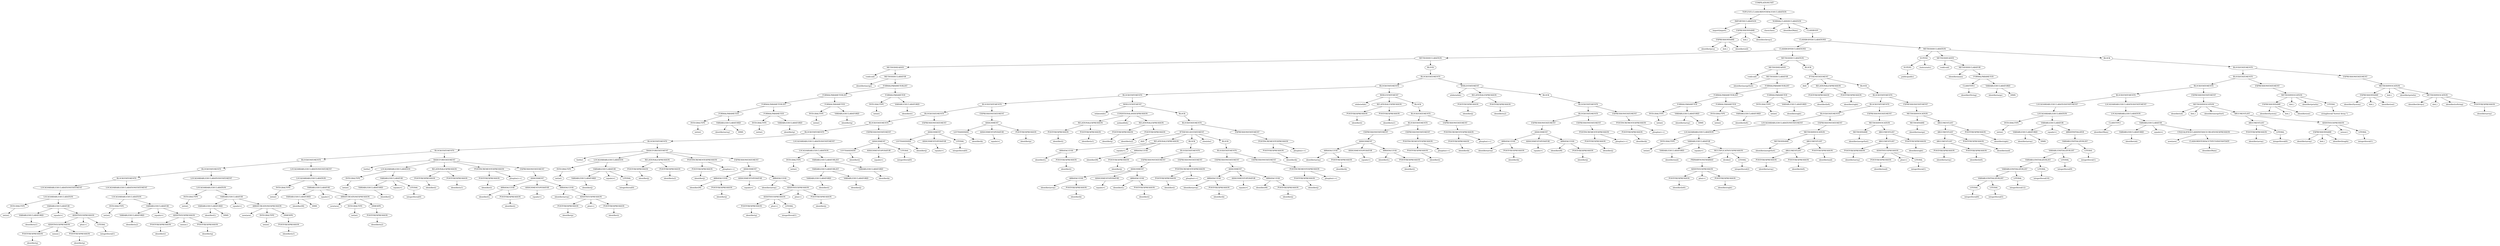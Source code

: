digraph ASTVisual {
 ordering = out ;
10 [ label="EXPRESSIONNAME"]
20 [ label="identifier(java)"]
30 [ label="dot(.)"]
40 [ label="identifier(util)"]
50 [ label="EXPRESSIONNAME"]
60 [ label="dot(.)"]
70 [ label="identifier(Arrays)"]
80 [ label="IMPORTDECLARATION"]
90 [ label="import(import)"]
100 [ label="INTEGRALTYPE"]
110 [ label="int(int)"]
120 [ label="DIMS"]
130 [ label="VARIABLEDECLARATORID"]
140 [ label="identifier(array)"]
150 [ label="FORMALPARAMETER"]
160 [ label="INTEGRALTYPE"]
170 [ label="int(int)"]
180 [ label="VARIABLEDECLARATORID"]
190 [ label="identifier(p)"]
200 [ label="FORMALPARAMETER"]
210 [ label="FORMALPARAMETERLIST"]
220 [ label="INTEGRALTYPE"]
230 [ label="int(int)"]
240 [ label="VARIABLEDECLARATORID"]
250 [ label="identifier(q)"]
260 [ label="FORMALPARAMETER"]
270 [ label="FORMALPARAMETERLIST"]
280 [ label="INTEGRALTYPE"]
290 [ label="int(int)"]
300 [ label="VARIABLEDECLARATORID"]
310 [ label="identifier(r)"]
320 [ label="FORMALPARAMETER"]
330 [ label="FORMALPARAMETERLIST"]
340 [ label="METHODDECLARATOR"]
350 [ label="identifier(merge)"]
360 [ label="METHODHEADER"]
370 [ label="void(void)"]
380 [ label="INTEGRALTYPE"]
390 [ label="int(int)"]
400 [ label="VARIABLEDECLARATORID"]
410 [ label="identifier(n1)"]
420 [ label="POSTFIXEXPRESSION"]
430 [ label="identifier(q)"]
440 [ label="POSTFIXEXPRESSION"]
450 [ label="identifier(p)"]
460 [ label="ADDITIVEEXPRESSION"]
470 [ label="minus(-)"]
480 [ label="LITERAL"]
490 [ label="integerliteral(1)"]
500 [ label="ADDITIVEEXPRESSION"]
510 [ label="plus(+)"]
520 [ label="VARIABLEDECLARATOR"]
530 [ label="equals(=)"]
540 [ label="LOCALVARIABLEDECLARATION"]
550 [ label="LOCALVARIABLEDECLARATIONSTATEMENT"]
560 [ label="INTEGRALTYPE"]
570 [ label="int(int)"]
580 [ label="VARIABLEDECLARATORID"]
590 [ label="identifier(n2)"]
600 [ label="POSTFIXEXPRESSION"]
610 [ label="identifier(r)"]
620 [ label="POSTFIXEXPRESSION"]
630 [ label="identifier(q)"]
640 [ label="ADDITIVEEXPRESSION"]
650 [ label="minus(-)"]
660 [ label="VARIABLEDECLARATOR"]
670 [ label="equals(=)"]
680 [ label="LOCALVARIABLEDECLARATION"]
690 [ label="LOCALVARIABLEDECLARATIONSTATEMENT"]
700 [ label="BLOCKSTATEMENTS"]
710 [ label="INTEGRALTYPE"]
720 [ label="int(int)"]
730 [ label="DIMS"]
740 [ label="VARIABLEDECLARATORID"]
750 [ label="identifier(L)"]
760 [ label="INTEGRALTYPE"]
770 [ label="int(int)"]
780 [ label="POSTFIXEXPRESSION"]
790 [ label="identifier(n1)"]
800 [ label="DIMEXPR"]
810 [ label="ARRAYCREATIONEXPRESSION"]
820 [ label="new(new)"]
830 [ label="VARIABLEDECLARATOR"]
840 [ label="equals(=)"]
850 [ label="LOCALVARIABLEDECLARATION"]
860 [ label="LOCALVARIABLEDECLARATIONSTATEMENT"]
870 [ label="BLOCKSTATEMENTS"]
880 [ label="INTEGRALTYPE"]
890 [ label="int(int)"]
900 [ label="DIMS"]
910 [ label="VARIABLEDECLARATORID"]
920 [ label="identifier(M)"]
930 [ label="INTEGRALTYPE"]
940 [ label="int(int)"]
950 [ label="POSTFIXEXPRESSION"]
960 [ label="identifier(n2)"]
970 [ label="DIMEXPR"]
980 [ label="ARRAYCREATIONEXPRESSION"]
990 [ label="new(new)"]
1000 [ label="VARIABLEDECLARATOR"]
1010 [ label="equals(=)"]
1020 [ label="LOCALVARIABLEDECLARATION"]
1030 [ label="LOCALVARIABLEDECLARATIONSTATEMENT"]
1040 [ label="BLOCKSTATEMENTS"]
1050 [ label="INTEGRALTYPE"]
1060 [ label="int(int)"]
1070 [ label="VARIABLEDECLARATORID"]
1080 [ label="identifier(i)"]
1090 [ label="LITERAL"]
1100 [ label="integerliteral(0)"]
1110 [ label="VARIABLEDECLARATOR"]
1120 [ label="equals(=)"]
1130 [ label="LOCALVARIABLEDECLARATION"]
1140 [ label="POSTFIXEXPRESSION"]
1150 [ label="identifier(i)"]
1160 [ label="POSTFIXEXPRESSION"]
1170 [ label="identifier(n1)"]
1180 [ label="RELATIONALEXPRESSION"]
1190 [ label="POSTFIXEXPRESSION"]
1200 [ label="identifier(i)"]
1210 [ label="POSTINCREMENTEXPRESSION"]
1220 [ label="plusplus(++)"]
1230 [ label="POSTFIXEXPRESSION"]
1240 [ label="identifier(i)"]
1250 [ label="ARRAYACCESS"]
1260 [ label="identifier(L)"]
1270 [ label="ASSIGNMENTOPERATOR"]
1280 [ label="equals(=)"]
1290 [ label="POSTFIXEXPRESSION"]
1300 [ label="identifier(p)"]
1310 [ label="POSTFIXEXPRESSION"]
1320 [ label="identifier(i)"]
1330 [ label="ADDITIVEEXPRESSION"]
1340 [ label="plus(+)"]
1350 [ label="ARRAYACCESS"]
1360 [ label="identifier(array)"]
1370 [ label="ASSIGNMENT"]
1380 [ label="EXPRESSIONSTATEMENT"]
1390 [ label="BASICFORSTATEMENT"]
1400 [ label="for(for)"]
1410 [ label="BLOCKSTATEMENTS"]
1420 [ label="INTEGRALTYPE"]
1430 [ label="int(int)"]
1440 [ label="VARIABLEDECLARATORID"]
1450 [ label="identifier(j)"]
1460 [ label="LITERAL"]
1470 [ label="integerliteral(0)"]
1480 [ label="VARIABLEDECLARATOR"]
1490 [ label="equals(=)"]
1500 [ label="LOCALVARIABLEDECLARATION"]
1510 [ label="POSTFIXEXPRESSION"]
1520 [ label="identifier(j)"]
1530 [ label="POSTFIXEXPRESSION"]
1540 [ label="identifier(n2)"]
1550 [ label="RELATIONALEXPRESSION"]
1560 [ label="POSTFIXEXPRESSION"]
1570 [ label="identifier(j)"]
1580 [ label="POSTINCREMENTEXPRESSION"]
1590 [ label="plusplus(++)"]
1600 [ label="POSTFIXEXPRESSION"]
1610 [ label="identifier(j)"]
1620 [ label="ARRAYACCESS"]
1630 [ label="identifier(M)"]
1640 [ label="ASSIGNMENTOPERATOR"]
1650 [ label="equals(=)"]
1660 [ label="POSTFIXEXPRESSION"]
1670 [ label="identifier(q)"]
1680 [ label="LITERAL"]
1690 [ label="integerliteral(1)"]
1700 [ label="ADDITIVEEXPRESSION"]
1710 [ label="plus(+)"]
1720 [ label="POSTFIXEXPRESSION"]
1730 [ label="identifier(j)"]
1740 [ label="ADDITIVEEXPRESSION"]
1750 [ label="plus(+)"]
1760 [ label="ARRAYACCESS"]
1770 [ label="identifier(array)"]
1780 [ label="ASSIGNMENT"]
1790 [ label="EXPRESSIONSTATEMENT"]
1800 [ label="BASICFORSTATEMENT"]
1810 [ label="for(for)"]
1820 [ label="BLOCKSTATEMENTS"]
1830 [ label="INTEGRALTYPE"]
1840 [ label="int(int)"]
1850 [ label="VARIABLEDECLARATORID"]
1860 [ label="identifier(i)"]
1870 [ label="VARIABLEDECLARATORID"]
1880 [ label="identifier(j)"]
1890 [ label="VARIABLEDECLARATORLIST"]
1900 [ label="VARIABLEDECLARATORID"]
1910 [ label="identifier(k)"]
1920 [ label="VARIABLEDECLARATORLIST"]
1930 [ label="LOCALVARIABLEDECLARATION"]
1940 [ label="LOCALVARIABLEDECLARATIONSTATEMENT"]
1950 [ label="BLOCKSTATEMENTS"]
1960 [ label="LEFTHANDSIDE"]
1970 [ label="identifier(i)"]
1980 [ label="ASSIGNMENTOPERATOR"]
1990 [ label="equals(=)"]
2000 [ label="LITERAL"]
2010 [ label="integerliteral(0)"]
2020 [ label="ASSIGNMENT"]
2030 [ label="EXPRESSIONSTATEMENT"]
2040 [ label="BLOCKSTATEMENTS"]
2050 [ label="LEFTHANDSIDE"]
2060 [ label="identifier(j)"]
2070 [ label="ASSIGNMENTOPERATOR"]
2080 [ label="equals(=)"]
2090 [ label="LITERAL"]
2100 [ label="integerliteral(0)"]
2110 [ label="ASSIGNMENT"]
2120 [ label="EXPRESSIONSTATEMENT"]
2130 [ label="BLOCKSTATEMENTS"]
2140 [ label="LEFTHANDSIDE"]
2150 [ label="identifier(k)"]
2160 [ label="ASSIGNMENTOPERATOR"]
2170 [ label="equals(=)"]
2180 [ label="POSTFIXEXPRESSION"]
2190 [ label="identifier(p)"]
2200 [ label="ASSIGNMENT"]
2210 [ label="EXPRESSIONSTATEMENT"]
2220 [ label="BLOCKSTATEMENTS"]
2230 [ label="POSTFIXEXPRESSION"]
2240 [ label="identifier(i)"]
2250 [ label="POSTFIXEXPRESSION"]
2260 [ label="identifier(n1)"]
2270 [ label="RELATIONALEXPRESSION"]
2280 [ label="POSTFIXEXPRESSION"]
2290 [ label="identifier(j)"]
2300 [ label="POSTFIXEXPRESSION"]
2310 [ label="identifier(n2)"]
2320 [ label="RELATIONALEXPRESSION"]
2330 [ label="CONDITIONALANDEXPRESSION"]
2340 [ label="andand(&&)"]
2350 [ label="POSTFIXEXPRESSION"]
2360 [ label="identifier(i)"]
2370 [ label="ARRAYACCESS"]
2380 [ label="identifier(L)"]
2390 [ label="POSTFIXEXPRESSION"]
2400 [ label="identifier(j)"]
2410 [ label="ARRAYACCESS"]
2420 [ label="identifier(M)"]
2430 [ label="RELATIONALEXPRESSION"]
2440 [ label="equals(=)"]
2450 [ label="POSTFIXEXPRESSION"]
2460 [ label="identifier(k)"]
2470 [ label="ARRAYACCESS"]
2480 [ label="identifier(array)"]
2490 [ label="ASSIGNMENTOPERATOR"]
2500 [ label="equals(=)"]
2510 [ label="POSTFIXEXPRESSION"]
2520 [ label="identifier(i)"]
2530 [ label="ARRAYACCESS"]
2540 [ label="identifier(L)"]
2550 [ label="ASSIGNMENT"]
2560 [ label="EXPRESSIONSTATEMENT"]
2570 [ label="POSTFIXEXPRESSION"]
2580 [ label="identifier(i)"]
2590 [ label="POSTINCREMENTEXPRESSION"]
2600 [ label="plusplus(++)"]
2610 [ label="EXPRESSIONSTATEMENT"]
2620 [ label="BLOCKSTATEMENTS"]
2630 [ label="BLOCK"]
2640 [ label="POSTFIXEXPRESSION"]
2650 [ label="identifier(k)"]
2660 [ label="ARRAYACCESS"]
2670 [ label="identifier(array)"]
2680 [ label="ASSIGNMENTOPERATOR"]
2690 [ label="equals(=)"]
2700 [ label="POSTFIXEXPRESSION"]
2710 [ label="identifier(j)"]
2720 [ label="ARRAYACCESS"]
2730 [ label="identifier(M)"]
2740 [ label="ASSIGNMENT"]
2750 [ label="EXPRESSIONSTATEMENT"]
2760 [ label="POSTFIXEXPRESSION"]
2770 [ label="identifier(j)"]
2780 [ label="POSTINCREMENTEXPRESSION"]
2790 [ label="plusplus(++)"]
2800 [ label="EXPRESSIONSTATEMENT"]
2810 [ label="BLOCKSTATEMENTS"]
2820 [ label="BLOCK"]
2830 [ label="IFTHENELSESTATEMENT"]
2840 [ label="if(if)"]
2850 [ label="else(else)"]
2860 [ label="POSTFIXEXPRESSION"]
2870 [ label="identifier(k)"]
2880 [ label="POSTINCREMENTEXPRESSION"]
2890 [ label="plusplus(++)"]
2900 [ label="EXPRESSIONSTATEMENT"]
2910 [ label="BLOCKSTATEMENTS"]
2920 [ label="BLOCK"]
2930 [ label="WHILESTATEMENT"]
2940 [ label="while(while)"]
2950 [ label="BLOCKSTATEMENTS"]
2960 [ label="POSTFIXEXPRESSION"]
2970 [ label="identifier(i)"]
2980 [ label="POSTFIXEXPRESSION"]
2990 [ label="identifier(n1)"]
3000 [ label="RELATIONALEXPRESSION"]
3010 [ label="POSTFIXEXPRESSION"]
3020 [ label="identifier(k)"]
3030 [ label="ARRAYACCESS"]
3040 [ label="identifier(array)"]
3050 [ label="ASSIGNMENTOPERATOR"]
3060 [ label="equals(=)"]
3070 [ label="POSTFIXEXPRESSION"]
3080 [ label="identifier(i)"]
3090 [ label="ARRAYACCESS"]
3100 [ label="identifier(L)"]
3110 [ label="ASSIGNMENT"]
3120 [ label="EXPRESSIONSTATEMENT"]
3130 [ label="POSTFIXEXPRESSION"]
3140 [ label="identifier(i)"]
3150 [ label="POSTINCREMENTEXPRESSION"]
3160 [ label="plusplus(++)"]
3170 [ label="EXPRESSIONSTATEMENT"]
3180 [ label="BLOCKSTATEMENTS"]
3190 [ label="POSTFIXEXPRESSION"]
3200 [ label="identifier(k)"]
3210 [ label="POSTINCREMENTEXPRESSION"]
3220 [ label="plusplus(++)"]
3230 [ label="EXPRESSIONSTATEMENT"]
3240 [ label="BLOCKSTATEMENTS"]
3250 [ label="BLOCK"]
3260 [ label="WHILESTATEMENT"]
3270 [ label="while(while)"]
3280 [ label="BLOCKSTATEMENTS"]
3290 [ label="POSTFIXEXPRESSION"]
3300 [ label="identifier(j)"]
3310 [ label="POSTFIXEXPRESSION"]
3320 [ label="identifier(n2)"]
3330 [ label="RELATIONALEXPRESSION"]
3340 [ label="POSTFIXEXPRESSION"]
3350 [ label="identifier(k)"]
3360 [ label="ARRAYACCESS"]
3370 [ label="identifier(array)"]
3380 [ label="ASSIGNMENTOPERATOR"]
3390 [ label="equals(=)"]
3400 [ label="POSTFIXEXPRESSION"]
3410 [ label="identifier(j)"]
3420 [ label="ARRAYACCESS"]
3430 [ label="identifier(M)"]
3440 [ label="ASSIGNMENT"]
3450 [ label="EXPRESSIONSTATEMENT"]
3460 [ label="POSTFIXEXPRESSION"]
3470 [ label="identifier(j)"]
3480 [ label="POSTINCREMENTEXPRESSION"]
3490 [ label="plusplus(++)"]
3500 [ label="EXPRESSIONSTATEMENT"]
3510 [ label="BLOCKSTATEMENTS"]
3520 [ label="POSTFIXEXPRESSION"]
3530 [ label="identifier(k)"]
3540 [ label="POSTINCREMENTEXPRESSION"]
3550 [ label="plusplus(++)"]
3560 [ label="EXPRESSIONSTATEMENT"]
3570 [ label="BLOCKSTATEMENTS"]
3580 [ label="BLOCK"]
3590 [ label="WHILESTATEMENT"]
3600 [ label="while(while)"]
3610 [ label="BLOCKSTATEMENTS"]
3620 [ label="BLOCK"]
3630 [ label="METHODDECLARATION"]
3640 [ label="INTEGRALTYPE"]
3650 [ label="int(int)"]
3660 [ label="DIMS"]
3670 [ label="VARIABLEDECLARATORID"]
3680 [ label="identifier(array)"]
3690 [ label="FORMALPARAMETER"]
3700 [ label="INTEGRALTYPE"]
3710 [ label="int(int)"]
3720 [ label="VARIABLEDECLARATORID"]
3730 [ label="identifier(left)"]
3740 [ label="FORMALPARAMETER"]
3750 [ label="FORMALPARAMETERLIST"]
3760 [ label="INTEGRALTYPE"]
3770 [ label="int(int)"]
3780 [ label="VARIABLEDECLARATORID"]
3790 [ label="identifier(right)"]
3800 [ label="FORMALPARAMETER"]
3810 [ label="FORMALPARAMETERLIST"]
3820 [ label="METHODDECLARATOR"]
3830 [ label="identifier(mergeSort)"]
3840 [ label="METHODHEADER"]
3850 [ label="void(void)"]
3860 [ label="POSTFIXEXPRESSION"]
3870 [ label="identifier(left)"]
3880 [ label="POSTFIXEXPRESSION"]
3890 [ label="identifier(right)"]
3900 [ label="RELATIONALEXPRESSION"]
3910 [ label="INTEGRALTYPE"]
3920 [ label="int(int)"]
3930 [ label="VARIABLEDECLARATORID"]
3940 [ label="identifier(mid)"]
3950 [ label="POSTFIXEXPRESSION"]
3960 [ label="identifier(left)"]
3970 [ label="POSTFIXEXPRESSION"]
3980 [ label="identifier(right)"]
3990 [ label="ADDITIVEEXPRESSION"]
4000 [ label="plus(+)"]
4010 [ label="PRIMARYNONEWARRAY"]
4020 [ label="LITERAL"]
4030 [ label="integerliteral(2)"]
4040 [ label="MULTIPLICATIVEEXPRESSION"]
4050 [ label="divide(/)"]
4060 [ label="VARIABLEDECLARATOR"]
4070 [ label="equals(=)"]
4080 [ label="LOCALVARIABLEDECLARATION"]
4090 [ label="LOCALVARIABLEDECLARATIONSTATEMENT"]
4100 [ label="METHODNAME"]
4110 [ label="identifier(mergeSort)"]
4120 [ label="POSTFIXEXPRESSION"]
4130 [ label="identifier(array)"]
4140 [ label="POSTFIXEXPRESSION"]
4150 [ label="identifier(left)"]
4160 [ label="ARGUMENTLIST"]
4170 [ label="POSTFIXEXPRESSION"]
4180 [ label="identifier(mid)"]
4190 [ label="ARGUMENTLIST"]
4200 [ label="METHODINVOCATION"]
4210 [ label="EXPRESSIONSTATEMENT"]
4220 [ label="BLOCKSTATEMENTS"]
4230 [ label="METHODNAME"]
4240 [ label="identifier(mergeSort)"]
4250 [ label="POSTFIXEXPRESSION"]
4260 [ label="identifier(array)"]
4270 [ label="POSTFIXEXPRESSION"]
4280 [ label="identifier(mid)"]
4290 [ label="LITERAL"]
4300 [ label="integerliteral(1)"]
4310 [ label="ADDITIVEEXPRESSION"]
4320 [ label="plus(+)"]
4330 [ label="ARGUMENTLIST"]
4340 [ label="POSTFIXEXPRESSION"]
4350 [ label="identifier(right)"]
4360 [ label="ARGUMENTLIST"]
4370 [ label="METHODINVOCATION"]
4380 [ label="EXPRESSIONSTATEMENT"]
4390 [ label="BLOCKSTATEMENTS"]
4400 [ label="METHODNAME"]
4410 [ label="identifier(merge)"]
4420 [ label="POSTFIXEXPRESSION"]
4430 [ label="identifier(array)"]
4440 [ label="POSTFIXEXPRESSION"]
4450 [ label="identifier(left)"]
4460 [ label="ARGUMENTLIST"]
4470 [ label="POSTFIXEXPRESSION"]
4480 [ label="identifier(mid)"]
4490 [ label="ARGUMENTLIST"]
4500 [ label="POSTFIXEXPRESSION"]
4510 [ label="identifier(right)"]
4520 [ label="ARGUMENTLIST"]
4530 [ label="METHODINVOCATION"]
4540 [ label="EXPRESSIONSTATEMENT"]
4550 [ label="BLOCKSTATEMENTS"]
4560 [ label="BLOCK"]
4570 [ label="IFTHENSTATEMENT"]
4580 [ label="if(if)"]
4590 [ label="BLOCK"]
4600 [ label="METHODDECLARATION"]
4610 [ label="CLASSBODYDECLARATIONS"]
4620 [ label="SUPER1"]
4630 [ label="public(public)"]
4640 [ label="SUPER2"]
4650 [ label="static(static)"]
4660 [ label="CLASSTYPE1"]
4670 [ label="identifier(String)"]
4680 [ label="DIMS"]
4690 [ label="VARIABLEDECLARATORID"]
4700 [ label="identifier(args)"]
4710 [ label="FORMALPARAMETER"]
4720 [ label="METHODDECLARATOR"]
4730 [ label="identifier(main)"]
4740 [ label="METHODHEADER"]
4750 [ label="void(void)"]
4760 [ label="INTEGRALTYPE"]
4770 [ label="int(int)"]
4780 [ label="DIMS"]
4790 [ label="VARIABLEDECLARATORID"]
4800 [ label="identifier(array)"]
4810 [ label="LITERAL"]
4820 [ label="integerliteral(6)"]
4830 [ label="LITERAL"]
4840 [ label="integerliteral(5)"]
4850 [ label="VARIABLEINITIALIZERLIST"]
4860 [ label="LITERAL"]
4870 [ label="integerliteral(12)"]
4880 [ label="VARIABLEINITIALIZERLIST"]
4890 [ label="LITERAL"]
4900 [ label="integerliteral(10)"]
4910 [ label="VARIABLEINITIALIZERLIST"]
4920 [ label="LITERAL"]
4930 [ label="integerliteral(9)"]
4940 [ label="VARIABLEINITIALIZERLIST"]
4950 [ label="LITERAL"]
4960 [ label="integerliteral(1)"]
4970 [ label="VARIABLEINITIALIZERLIST"]
4980 [ label="ARRAYINITIALIZER"]
4990 [ label="VARIABLEDECLARATOR"]
5000 [ label="equals(=)"]
5010 [ label="LOCALVARIABLEDECLARATION"]
5020 [ label="LOCALVARIABLEDECLARATIONSTATEMENT"]
5030 [ label="CLASSTYPE1"]
5040 [ label="identifier(Main)"]
5050 [ label="VARIABLEDECLARATORID"]
5060 [ label="identifier(ob)"]
5070 [ label="CLASSORINTERFACETYPETOINSTANTIATE"]
5080 [ label="identifier(Main)"]
5090 [ label="UNQUALIFIEDCLASSINSTANCECREATIONEXPRESSION"]
5100 [ label="new(new)"]
5110 [ label="VARIABLEDECLARATOR"]
5120 [ label="equals(=)"]
5130 [ label="LOCALVARIABLEDECLARATION"]
5140 [ label="LOCALVARIABLEDECLARATIONSTATEMENT"]
5150 [ label="BLOCKSTATEMENTS"]
5160 [ label="POSTFIXEXPRESSION"]
5170 [ label="identifier(array)"]
5180 [ label="LITERAL"]
5190 [ label="integerliteral(0)"]
5200 [ label="ARGUMENTLIST"]
5210 [ label="EXPRESSIONNAME"]
5220 [ label="identifier(array)"]
5230 [ label="dot(.)"]
5240 [ label="identifier(length)"]
5250 [ label="LITERAL"]
5260 [ label="integerliteral(1)"]
5270 [ label="ADDITIVEEXPRESSION"]
5280 [ label="minus(-)"]
5290 [ label="ARGUMENTLIST"]
5300 [ label="METHODINVOCATION"]
5310 [ label="identifier(ob)"]
5320 [ label="dot(.)"]
5330 [ label="identifier(mergeSort)"]
5340 [ label="EXPRESSIONSTATEMENT"]
5350 [ label="BLOCKSTATEMENTS"]
5360 [ label="EXPRESSIONNAME"]
5370 [ label="identifier(System)"]
5380 [ label="dot(.)"]
5390 [ label="identifier(out)"]
5400 [ label="LITERAL"]
5410 [ label="stringliteral(\"Sorted Array:\")"]
5420 [ label="METHODINVOCATION"]
5430 [ label="dot(.)"]
5440 [ label="identifier(println)"]
5450 [ label="EXPRESSIONSTATEMENT"]
5460 [ label="BLOCKSTATEMENTS"]
5470 [ label="EXPRESSIONNAME"]
5480 [ label="identifier(System)"]
5490 [ label="dot(.)"]
5500 [ label="identifier(out)"]
5510 [ label="POSTFIXEXPRESSION"]
5520 [ label="identifier(array)"]
5530 [ label="METHODINVOCATION"]
5540 [ label="identifier(Arrays)"]
5550 [ label="dot(.)"]
5560 [ label="identifier(toString)"]
5570 [ label="METHODINVOCATION"]
5580 [ label="dot(.)"]
5590 [ label="identifier(println)"]
5600 [ label="EXPRESSIONSTATEMENT"]
5610 [ label="BLOCKSTATEMENTS"]
5620 [ label="BLOCK"]
5630 [ label="METHODDECLARATION"]
5640 [ label="CLASSBODYDECLARATIONS"]
5650 [ label="CLASSBODY"]
5660 [ label="NORMALCLASSDECLARATION"]
5670 [ label="class(class)"]
5680 [ label="identifier(Main)"]
5690 [ label="TOPLEVELCLASSORINTERFACEDECLARATION"]
5700 [ label="COMPILATIONUNIT"]
10 -> 20[ label=""]
10 -> 30[ label=""]
10 -> 40[ label=""]
50 -> 10[ label=""]
50 -> 60[ label=""]
50 -> 70[ label=""]
80 -> 90[ label=""]
80 -> 50[ label=""]
100 -> 110[ label=""]
130 -> 140[ label=""]
130 -> 120[ label=""]
150 -> 100[ label=""]
150 -> 130[ label=""]
160 -> 170[ label=""]
180 -> 190[ label=""]
200 -> 160[ label=""]
200 -> 180[ label=""]
210 -> 150[ label=""]
210 -> 200[ label=""]
220 -> 230[ label=""]
240 -> 250[ label=""]
260 -> 220[ label=""]
260 -> 240[ label=""]
270 -> 210[ label=""]
270 -> 260[ label=""]
280 -> 290[ label=""]
300 -> 310[ label=""]
320 -> 280[ label=""]
320 -> 300[ label=""]
330 -> 270[ label=""]
330 -> 320[ label=""]
340 -> 350[ label=""]
340 -> 330[ label=""]
360 -> 370[ label=""]
360 -> 340[ label=""]
380 -> 390[ label=""]
400 -> 410[ label=""]
420 -> 430[ label=""]
440 -> 450[ label=""]
460 -> 420[ label=""]
460 -> 470[ label=""]
460 -> 440[ label=""]
480 -> 490[ label=""]
500 -> 460[ label=""]
500 -> 510[ label=""]
500 -> 480[ label=""]
520 -> 400[ label=""]
520 -> 530[ label=""]
520 -> 500[ label=""]
540 -> 380[ label=""]
540 -> 520[ label=""]
550 -> 540[ label=""]
560 -> 570[ label=""]
580 -> 590[ label=""]
600 -> 610[ label=""]
620 -> 630[ label=""]
640 -> 600[ label=""]
640 -> 650[ label=""]
640 -> 620[ label=""]
660 -> 580[ label=""]
660 -> 670[ label=""]
660 -> 640[ label=""]
680 -> 560[ label=""]
680 -> 660[ label=""]
690 -> 680[ label=""]
700 -> 550[ label=""]
700 -> 690[ label=""]
710 -> 720[ label=""]
740 -> 750[ label=""]
740 -> 730[ label=""]
760 -> 770[ label=""]
780 -> 790[ label=""]
800 -> 780[ label=""]
810 -> 820[ label=""]
810 -> 760[ label=""]
810 -> 800[ label=""]
830 -> 740[ label=""]
830 -> 840[ label=""]
830 -> 810[ label=""]
850 -> 710[ label=""]
850 -> 830[ label=""]
860 -> 850[ label=""]
870 -> 700[ label=""]
870 -> 860[ label=""]
880 -> 890[ label=""]
910 -> 920[ label=""]
910 -> 900[ label=""]
930 -> 940[ label=""]
950 -> 960[ label=""]
970 -> 950[ label=""]
980 -> 990[ label=""]
980 -> 930[ label=""]
980 -> 970[ label=""]
1000 -> 910[ label=""]
1000 -> 1010[ label=""]
1000 -> 980[ label=""]
1020 -> 880[ label=""]
1020 -> 1000[ label=""]
1030 -> 1020[ label=""]
1040 -> 870[ label=""]
1040 -> 1030[ label=""]
1050 -> 1060[ label=""]
1070 -> 1080[ label=""]
1090 -> 1100[ label=""]
1110 -> 1070[ label=""]
1110 -> 1120[ label=""]
1110 -> 1090[ label=""]
1130 -> 1050[ label=""]
1130 -> 1110[ label=""]
1140 -> 1150[ label=""]
1160 -> 1170[ label=""]
1180 -> 1140[ label=""]
1180 -> 1160[ label=""]
1190 -> 1200[ label=""]
1210 -> 1190[ label=""]
1210 -> 1220[ label=""]
1230 -> 1240[ label=""]
1250 -> 1260[ label=""]
1250 -> 1230[ label=""]
1270 -> 1280[ label=""]
1290 -> 1300[ label=""]
1310 -> 1320[ label=""]
1330 -> 1290[ label=""]
1330 -> 1340[ label=""]
1330 -> 1310[ label=""]
1350 -> 1360[ label=""]
1350 -> 1330[ label=""]
1370 -> 1250[ label=""]
1370 -> 1270[ label=""]
1370 -> 1350[ label=""]
1380 -> 1370[ label=""]
1390 -> 1400[ label=""]
1390 -> 1130[ label=""]
1390 -> 1180[ label=""]
1390 -> 1210[ label=""]
1390 -> 1380[ label=""]
1410 -> 1040[ label=""]
1410 -> 1390[ label=""]
1420 -> 1430[ label=""]
1440 -> 1450[ label=""]
1460 -> 1470[ label=""]
1480 -> 1440[ label=""]
1480 -> 1490[ label=""]
1480 -> 1460[ label=""]
1500 -> 1420[ label=""]
1500 -> 1480[ label=""]
1510 -> 1520[ label=""]
1530 -> 1540[ label=""]
1550 -> 1510[ label=""]
1550 -> 1530[ label=""]
1560 -> 1570[ label=""]
1580 -> 1560[ label=""]
1580 -> 1590[ label=""]
1600 -> 1610[ label=""]
1620 -> 1630[ label=""]
1620 -> 1600[ label=""]
1640 -> 1650[ label=""]
1660 -> 1670[ label=""]
1680 -> 1690[ label=""]
1700 -> 1660[ label=""]
1700 -> 1710[ label=""]
1700 -> 1680[ label=""]
1720 -> 1730[ label=""]
1740 -> 1700[ label=""]
1740 -> 1750[ label=""]
1740 -> 1720[ label=""]
1760 -> 1770[ label=""]
1760 -> 1740[ label=""]
1780 -> 1620[ label=""]
1780 -> 1640[ label=""]
1780 -> 1760[ label=""]
1790 -> 1780[ label=""]
1800 -> 1810[ label=""]
1800 -> 1500[ label=""]
1800 -> 1550[ label=""]
1800 -> 1580[ label=""]
1800 -> 1790[ label=""]
1820 -> 1410[ label=""]
1820 -> 1800[ label=""]
1830 -> 1840[ label=""]
1850 -> 1860[ label=""]
1870 -> 1880[ label=""]
1890 -> 1850[ label=""]
1890 -> 1870[ label=""]
1900 -> 1910[ label=""]
1920 -> 1890[ label=""]
1920 -> 1900[ label=""]
1930 -> 1830[ label=""]
1930 -> 1920[ label=""]
1940 -> 1930[ label=""]
1950 -> 1820[ label=""]
1950 -> 1940[ label=""]
1960 -> 1970[ label=""]
1980 -> 1990[ label=""]
2000 -> 2010[ label=""]
2020 -> 1960[ label=""]
2020 -> 1980[ label=""]
2020 -> 2000[ label=""]
2030 -> 2020[ label=""]
2040 -> 1950[ label=""]
2040 -> 2030[ label=""]
2050 -> 2060[ label=""]
2070 -> 2080[ label=""]
2090 -> 2100[ label=""]
2110 -> 2050[ label=""]
2110 -> 2070[ label=""]
2110 -> 2090[ label=""]
2120 -> 2110[ label=""]
2130 -> 2040[ label=""]
2130 -> 2120[ label=""]
2140 -> 2150[ label=""]
2160 -> 2170[ label=""]
2180 -> 2190[ label=""]
2200 -> 2140[ label=""]
2200 -> 2160[ label=""]
2200 -> 2180[ label=""]
2210 -> 2200[ label=""]
2220 -> 2130[ label=""]
2220 -> 2210[ label=""]
2230 -> 2240[ label=""]
2250 -> 2260[ label=""]
2270 -> 2230[ label=""]
2270 -> 2250[ label=""]
2280 -> 2290[ label=""]
2300 -> 2310[ label=""]
2320 -> 2280[ label=""]
2320 -> 2300[ label=""]
2330 -> 2270[ label=""]
2330 -> 2340[ label=""]
2330 -> 2320[ label=""]
2350 -> 2360[ label=""]
2370 -> 2380[ label=""]
2370 -> 2350[ label=""]
2390 -> 2400[ label=""]
2410 -> 2420[ label=""]
2410 -> 2390[ label=""]
2430 -> 2370[ label=""]
2430 -> 2440[ label=""]
2430 -> 2410[ label=""]
2450 -> 2460[ label=""]
2470 -> 2480[ label=""]
2470 -> 2450[ label=""]
2490 -> 2500[ label=""]
2510 -> 2520[ label=""]
2530 -> 2540[ label=""]
2530 -> 2510[ label=""]
2550 -> 2470[ label=""]
2550 -> 2490[ label=""]
2550 -> 2530[ label=""]
2560 -> 2550[ label=""]
2570 -> 2580[ label=""]
2590 -> 2570[ label=""]
2590 -> 2600[ label=""]
2610 -> 2590[ label=""]
2620 -> 2560[ label=""]
2620 -> 2610[ label=""]
2630 -> 2620[ label=""]
2640 -> 2650[ label=""]
2660 -> 2670[ label=""]
2660 -> 2640[ label=""]
2680 -> 2690[ label=""]
2700 -> 2710[ label=""]
2720 -> 2730[ label=""]
2720 -> 2700[ label=""]
2740 -> 2660[ label=""]
2740 -> 2680[ label=""]
2740 -> 2720[ label=""]
2750 -> 2740[ label=""]
2760 -> 2770[ label=""]
2780 -> 2760[ label=""]
2780 -> 2790[ label=""]
2800 -> 2780[ label=""]
2810 -> 2750[ label=""]
2810 -> 2800[ label=""]
2820 -> 2810[ label=""]
2830 -> 2840[ label=""]
2830 -> 2430[ label=""]
2830 -> 2630[ label=""]
2830 -> 2850[ label=""]
2830 -> 2820[ label=""]
2860 -> 2870[ label=""]
2880 -> 2860[ label=""]
2880 -> 2890[ label=""]
2900 -> 2880[ label=""]
2910 -> 2830[ label=""]
2910 -> 2900[ label=""]
2920 -> 2910[ label=""]
2930 -> 2940[ label=""]
2930 -> 2330[ label=""]
2930 -> 2920[ label=""]
2950 -> 2220[ label=""]
2950 -> 2930[ label=""]
2960 -> 2970[ label=""]
2980 -> 2990[ label=""]
3000 -> 2960[ label=""]
3000 -> 2980[ label=""]
3010 -> 3020[ label=""]
3030 -> 3040[ label=""]
3030 -> 3010[ label=""]
3050 -> 3060[ label=""]
3070 -> 3080[ label=""]
3090 -> 3100[ label=""]
3090 -> 3070[ label=""]
3110 -> 3030[ label=""]
3110 -> 3050[ label=""]
3110 -> 3090[ label=""]
3120 -> 3110[ label=""]
3130 -> 3140[ label=""]
3150 -> 3130[ label=""]
3150 -> 3160[ label=""]
3170 -> 3150[ label=""]
3180 -> 3120[ label=""]
3180 -> 3170[ label=""]
3190 -> 3200[ label=""]
3210 -> 3190[ label=""]
3210 -> 3220[ label=""]
3230 -> 3210[ label=""]
3240 -> 3180[ label=""]
3240 -> 3230[ label=""]
3250 -> 3240[ label=""]
3260 -> 3270[ label=""]
3260 -> 3000[ label=""]
3260 -> 3250[ label=""]
3280 -> 2950[ label=""]
3280 -> 3260[ label=""]
3290 -> 3300[ label=""]
3310 -> 3320[ label=""]
3330 -> 3290[ label=""]
3330 -> 3310[ label=""]
3340 -> 3350[ label=""]
3360 -> 3370[ label=""]
3360 -> 3340[ label=""]
3380 -> 3390[ label=""]
3400 -> 3410[ label=""]
3420 -> 3430[ label=""]
3420 -> 3400[ label=""]
3440 -> 3360[ label=""]
3440 -> 3380[ label=""]
3440 -> 3420[ label=""]
3450 -> 3440[ label=""]
3460 -> 3470[ label=""]
3480 -> 3460[ label=""]
3480 -> 3490[ label=""]
3500 -> 3480[ label=""]
3510 -> 3450[ label=""]
3510 -> 3500[ label=""]
3520 -> 3530[ label=""]
3540 -> 3520[ label=""]
3540 -> 3550[ label=""]
3560 -> 3540[ label=""]
3570 -> 3510[ label=""]
3570 -> 3560[ label=""]
3580 -> 3570[ label=""]
3590 -> 3600[ label=""]
3590 -> 3330[ label=""]
3590 -> 3580[ label=""]
3610 -> 3280[ label=""]
3610 -> 3590[ label=""]
3620 -> 3610[ label=""]
3630 -> 360[ label=""]
3630 -> 3620[ label=""]
3640 -> 3650[ label=""]
3670 -> 3680[ label=""]
3670 -> 3660[ label=""]
3690 -> 3640[ label=""]
3690 -> 3670[ label=""]
3700 -> 3710[ label=""]
3720 -> 3730[ label=""]
3740 -> 3700[ label=""]
3740 -> 3720[ label=""]
3750 -> 3690[ label=""]
3750 -> 3740[ label=""]
3760 -> 3770[ label=""]
3780 -> 3790[ label=""]
3800 -> 3760[ label=""]
3800 -> 3780[ label=""]
3810 -> 3750[ label=""]
3810 -> 3800[ label=""]
3820 -> 3830[ label=""]
3820 -> 3810[ label=""]
3840 -> 3850[ label=""]
3840 -> 3820[ label=""]
3860 -> 3870[ label=""]
3880 -> 3890[ label=""]
3900 -> 3860[ label=""]
3900 -> 3880[ label=""]
3910 -> 3920[ label=""]
3930 -> 3940[ label=""]
3950 -> 3960[ label=""]
3970 -> 3980[ label=""]
3990 -> 3950[ label=""]
3990 -> 4000[ label=""]
3990 -> 3970[ label=""]
4010 -> 3990[ label=""]
4020 -> 4030[ label=""]
4040 -> 4010[ label=""]
4040 -> 4050[ label=""]
4040 -> 4020[ label=""]
4060 -> 3930[ label=""]
4060 -> 4070[ label=""]
4060 -> 4040[ label=""]
4080 -> 3910[ label=""]
4080 -> 4060[ label=""]
4090 -> 4080[ label=""]
4100 -> 4110[ label=""]
4120 -> 4130[ label=""]
4140 -> 4150[ label=""]
4160 -> 4120[ label=""]
4160 -> 4140[ label=""]
4170 -> 4180[ label=""]
4190 -> 4160[ label=""]
4190 -> 4170[ label=""]
4200 -> 4100[ label=""]
4200 -> 4190[ label=""]
4210 -> 4200[ label=""]
4220 -> 4090[ label=""]
4220 -> 4210[ label=""]
4230 -> 4240[ label=""]
4250 -> 4260[ label=""]
4270 -> 4280[ label=""]
4290 -> 4300[ label=""]
4310 -> 4270[ label=""]
4310 -> 4320[ label=""]
4310 -> 4290[ label=""]
4330 -> 4250[ label=""]
4330 -> 4310[ label=""]
4340 -> 4350[ label=""]
4360 -> 4330[ label=""]
4360 -> 4340[ label=""]
4370 -> 4230[ label=""]
4370 -> 4360[ label=""]
4380 -> 4370[ label=""]
4390 -> 4220[ label=""]
4390 -> 4380[ label=""]
4400 -> 4410[ label=""]
4420 -> 4430[ label=""]
4440 -> 4450[ label=""]
4460 -> 4420[ label=""]
4460 -> 4440[ label=""]
4470 -> 4480[ label=""]
4490 -> 4460[ label=""]
4490 -> 4470[ label=""]
4500 -> 4510[ label=""]
4520 -> 4490[ label=""]
4520 -> 4500[ label=""]
4530 -> 4400[ label=""]
4530 -> 4520[ label=""]
4540 -> 4530[ label=""]
4550 -> 4390[ label=""]
4550 -> 4540[ label=""]
4560 -> 4550[ label=""]
4570 -> 4580[ label=""]
4570 -> 3900[ label=""]
4570 -> 4560[ label=""]
4590 -> 4570[ label=""]
4600 -> 3840[ label=""]
4600 -> 4590[ label=""]
4610 -> 3630[ label=""]
4610 -> 4600[ label=""]
4620 -> 4630[ label=""]
4640 -> 4620[ label=""]
4640 -> 4650[ label=""]
4660 -> 4670[ label=""]
4690 -> 4700[ label=""]
4690 -> 4680[ label=""]
4710 -> 4660[ label=""]
4710 -> 4690[ label=""]
4720 -> 4730[ label=""]
4720 -> 4710[ label=""]
4740 -> 4750[ label=""]
4740 -> 4720[ label=""]
4760 -> 4770[ label=""]
4790 -> 4800[ label=""]
4790 -> 4780[ label=""]
4810 -> 4820[ label=""]
4830 -> 4840[ label=""]
4850 -> 4810[ label=""]
4850 -> 4830[ label=""]
4860 -> 4870[ label=""]
4880 -> 4850[ label=""]
4880 -> 4860[ label=""]
4890 -> 4900[ label=""]
4910 -> 4880[ label=""]
4910 -> 4890[ label=""]
4920 -> 4930[ label=""]
4940 -> 4910[ label=""]
4940 -> 4920[ label=""]
4950 -> 4960[ label=""]
4970 -> 4940[ label=""]
4970 -> 4950[ label=""]
4980 -> 4970[ label=""]
4990 -> 4790[ label=""]
4990 -> 5000[ label=""]
4990 -> 4980[ label=""]
5010 -> 4760[ label=""]
5010 -> 4990[ label=""]
5020 -> 5010[ label=""]
5030 -> 5040[ label=""]
5050 -> 5060[ label=""]
5070 -> 5080[ label=""]
5090 -> 5100[ label=""]
5090 -> 5070[ label=""]
5110 -> 5050[ label=""]
5110 -> 5120[ label=""]
5110 -> 5090[ label=""]
5130 -> 5030[ label=""]
5130 -> 5110[ label=""]
5140 -> 5130[ label=""]
5150 -> 5020[ label=""]
5150 -> 5140[ label=""]
5160 -> 5170[ label=""]
5180 -> 5190[ label=""]
5200 -> 5160[ label=""]
5200 -> 5180[ label=""]
5210 -> 5220[ label=""]
5210 -> 5230[ label=""]
5210 -> 5240[ label=""]
5250 -> 5260[ label=""]
5270 -> 5210[ label=""]
5270 -> 5280[ label=""]
5270 -> 5250[ label=""]
5290 -> 5200[ label=""]
5290 -> 5270[ label=""]
5300 -> 5310[ label=""]
5300 -> 5320[ label=""]
5300 -> 5330[ label=""]
5300 -> 5290[ label=""]
5340 -> 5300[ label=""]
5350 -> 5150[ label=""]
5350 -> 5340[ label=""]
5360 -> 5370[ label=""]
5360 -> 5380[ label=""]
5360 -> 5390[ label=""]
5400 -> 5410[ label=""]
5420 -> 5360[ label=""]
5420 -> 5430[ label=""]
5420 -> 5440[ label=""]
5420 -> 5400[ label=""]
5450 -> 5420[ label=""]
5460 -> 5350[ label=""]
5460 -> 5450[ label=""]
5470 -> 5480[ label=""]
5470 -> 5490[ label=""]
5470 -> 5500[ label=""]
5510 -> 5520[ label=""]
5530 -> 5540[ label=""]
5530 -> 5550[ label=""]
5530 -> 5560[ label=""]
5530 -> 5510[ label=""]
5570 -> 5470[ label=""]
5570 -> 5580[ label=""]
5570 -> 5590[ label=""]
5570 -> 5530[ label=""]
5600 -> 5570[ label=""]
5610 -> 5460[ label=""]
5610 -> 5600[ label=""]
5620 -> 5610[ label=""]
5630 -> 4640[ label=""]
5630 -> 4740[ label=""]
5630 -> 5620[ label=""]
5640 -> 4610[ label=""]
5640 -> 5630[ label=""]
5650 -> 5640[ label=""]
5660 -> 5670[ label=""]
5660 -> 5680[ label=""]
5660 -> 5650[ label=""]
5690 -> 80[ label=""]
5690 -> 5660[ label=""]
5700 -> 5690[ label=""]
  }
